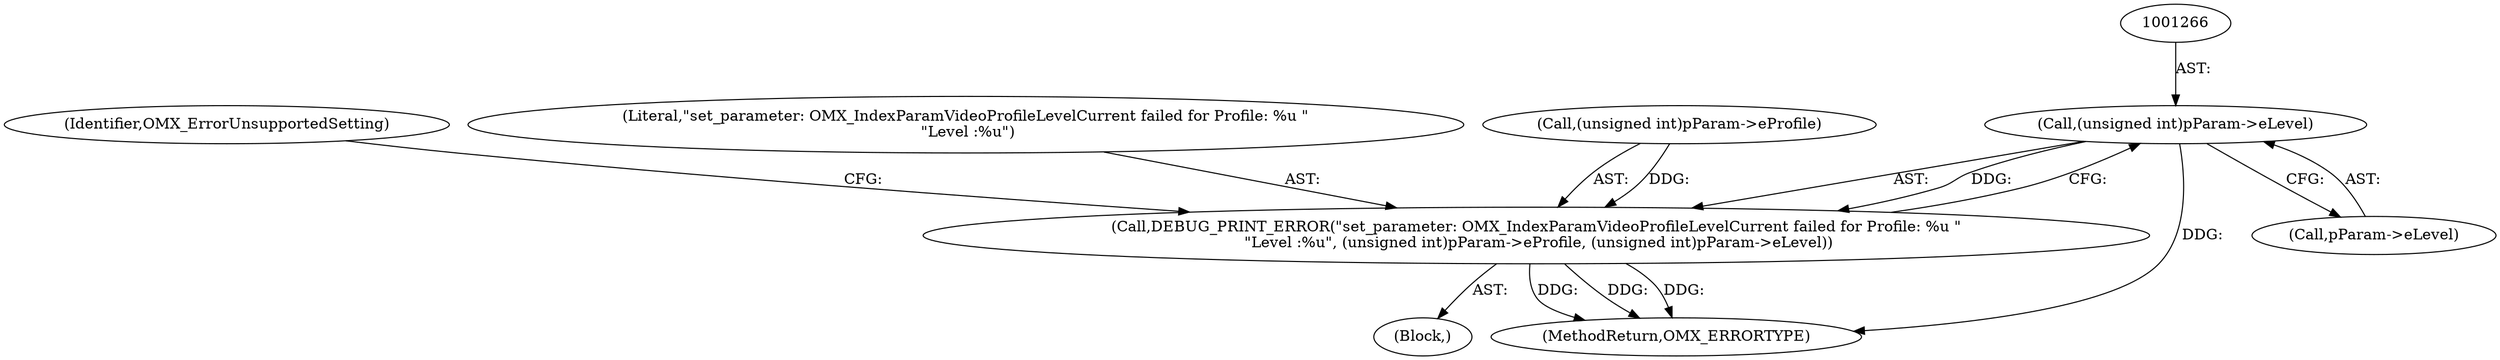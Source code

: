 digraph "0_Android_560ccdb509a7b86186fac0fce1b25bd9a3e6a6e8_7@pointer" {
"1001265" [label="(Call,(unsigned int)pParam->eLevel)"];
"1001258" [label="(Call,DEBUG_PRINT_ERROR(\"set_parameter: OMX_IndexParamVideoProfileLevelCurrent failed for Profile: %u \"\n \"Level :%u\", (unsigned int)pParam->eProfile, (unsigned int)pParam->eLevel))"];
"1001257" [label="(Block,)"];
"1001265" [label="(Call,(unsigned int)pParam->eLevel)"];
"1001271" [label="(Identifier,OMX_ErrorUnsupportedSetting)"];
"1001258" [label="(Call,DEBUG_PRINT_ERROR(\"set_parameter: OMX_IndexParamVideoProfileLevelCurrent failed for Profile: %u \"\n \"Level :%u\", (unsigned int)pParam->eProfile, (unsigned int)pParam->eLevel))"];
"1001259" [label="(Literal,\"set_parameter: OMX_IndexParamVideoProfileLevelCurrent failed for Profile: %u \"\n \"Level :%u\")"];
"1002913" [label="(MethodReturn,OMX_ERRORTYPE)"];
"1001260" [label="(Call,(unsigned int)pParam->eProfile)"];
"1001267" [label="(Call,pParam->eLevel)"];
"1001265" -> "1001258"  [label="AST: "];
"1001265" -> "1001267"  [label="CFG: "];
"1001266" -> "1001265"  [label="AST: "];
"1001267" -> "1001265"  [label="AST: "];
"1001258" -> "1001265"  [label="CFG: "];
"1001265" -> "1002913"  [label="DDG: "];
"1001265" -> "1001258"  [label="DDG: "];
"1001258" -> "1001257"  [label="AST: "];
"1001259" -> "1001258"  [label="AST: "];
"1001260" -> "1001258"  [label="AST: "];
"1001271" -> "1001258"  [label="CFG: "];
"1001258" -> "1002913"  [label="DDG: "];
"1001258" -> "1002913"  [label="DDG: "];
"1001258" -> "1002913"  [label="DDG: "];
"1001260" -> "1001258"  [label="DDG: "];
}
